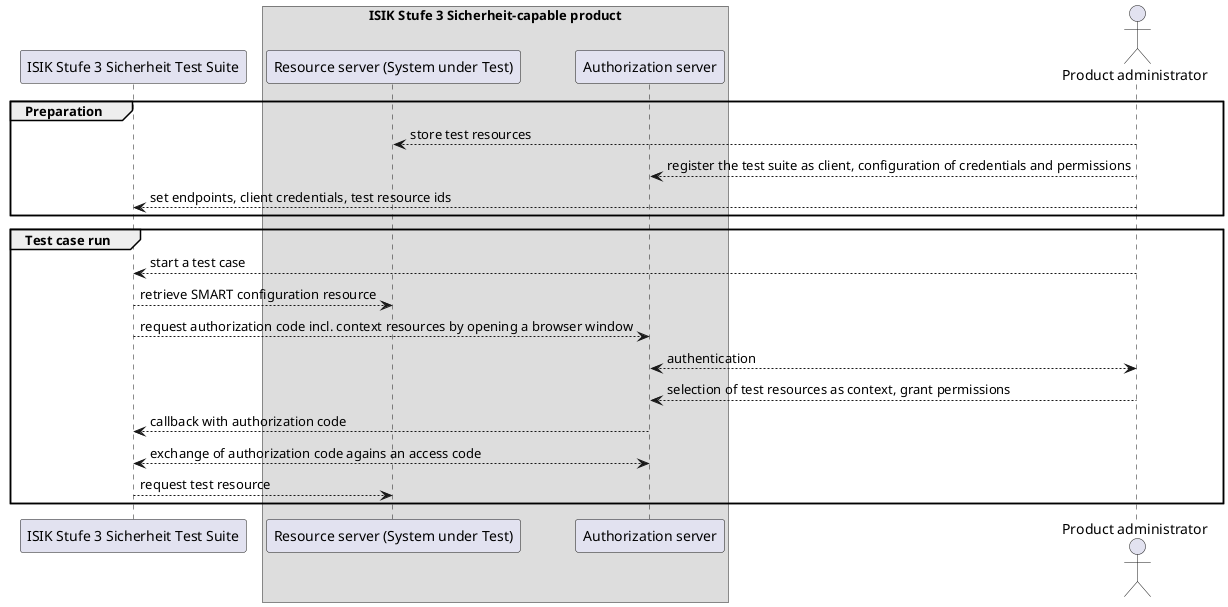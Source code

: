 @startuml

participant "ISIK Stufe 3 Sicherheit Test Suite" as testClient
box "ISIK Stufe 3 Sicherheit-capable product"
  participant "Resource server (System under Test)" as fhirServer
  participant "Authorization server" as autz
end box
actor "Product administrator" as user

group Preparation
user --> fhirServer : store test resources
user --> autz : register the test suite as client, configuration of credentials and permissions
user --> testClient: set endpoints, client credentials, test resource ids
end

group Test case run
user --> testClient : start a test case
testClient --> fhirServer : retrieve SMART configuration resource
testClient --> autz : request authorization code incl. context resources by opening a browser window
autz <--> user : authentication
user --> autz : selection of test resources as context, grant permissions
autz --> testClient : callback with authorization code
testClient <--> autz : exchange of authorization code agains an access code
testClient --> fhirServer : request test resource
end

@enduml